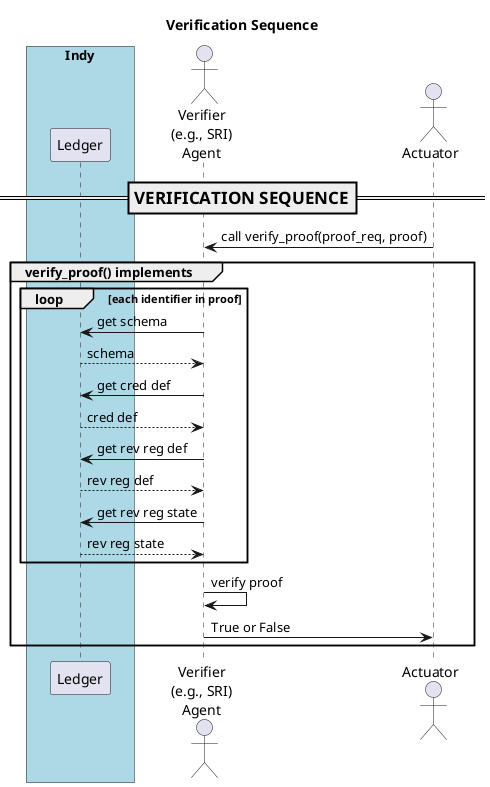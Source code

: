 @startuml
/'
Copyright 2017-2018 Government of Canada - Public Services and Procurement Canada - buyandsell.gc.ca

Licensed under the Apache License, Version 2.0 (the "License");
you may not use this file except in compliance with the License.
You may obtain a copy of the License at

http://www.apache.org/licenses/LICENSE-2.0

Unless required by applicable law or agreed to in writing, software
distributed under the License is distributed on an "AS IS" BASIS,
WITHOUT WARRANTIES OR CONDITIONS OF ANY KIND, either express or implied.
See the License for the specific language governing permissions and
limitations under the License.
'/

skinparam ParticipantPadding 20
skinparam BoxPadding 20

title Verification Sequence

box "Indy" #LightBlue
    participant "Ledger" as ledger
endbox

actor "Verifier\n(e.g., SRI)\nAgent" as sag
actor "Actuator" as ator

=== VERIFICATION SEQUENCE ==
ator -> sag: call verify_proof(proof_req, proof)
group verify_proof() implements
    loop each identifier in proof
        sag -> ledger: get schema
        ledger --> sag: schema
        sag -> ledger: get cred def
        ledger --> sag: cred def
        sag -> ledger: get rev reg def
        ledger --> sag: rev reg def
        sag -> ledger: get rev reg state
        ledger --> sag: rev reg state 
    end
    sag -> sag: verify proof
    sag -> ator: True or False
end

@enduml
